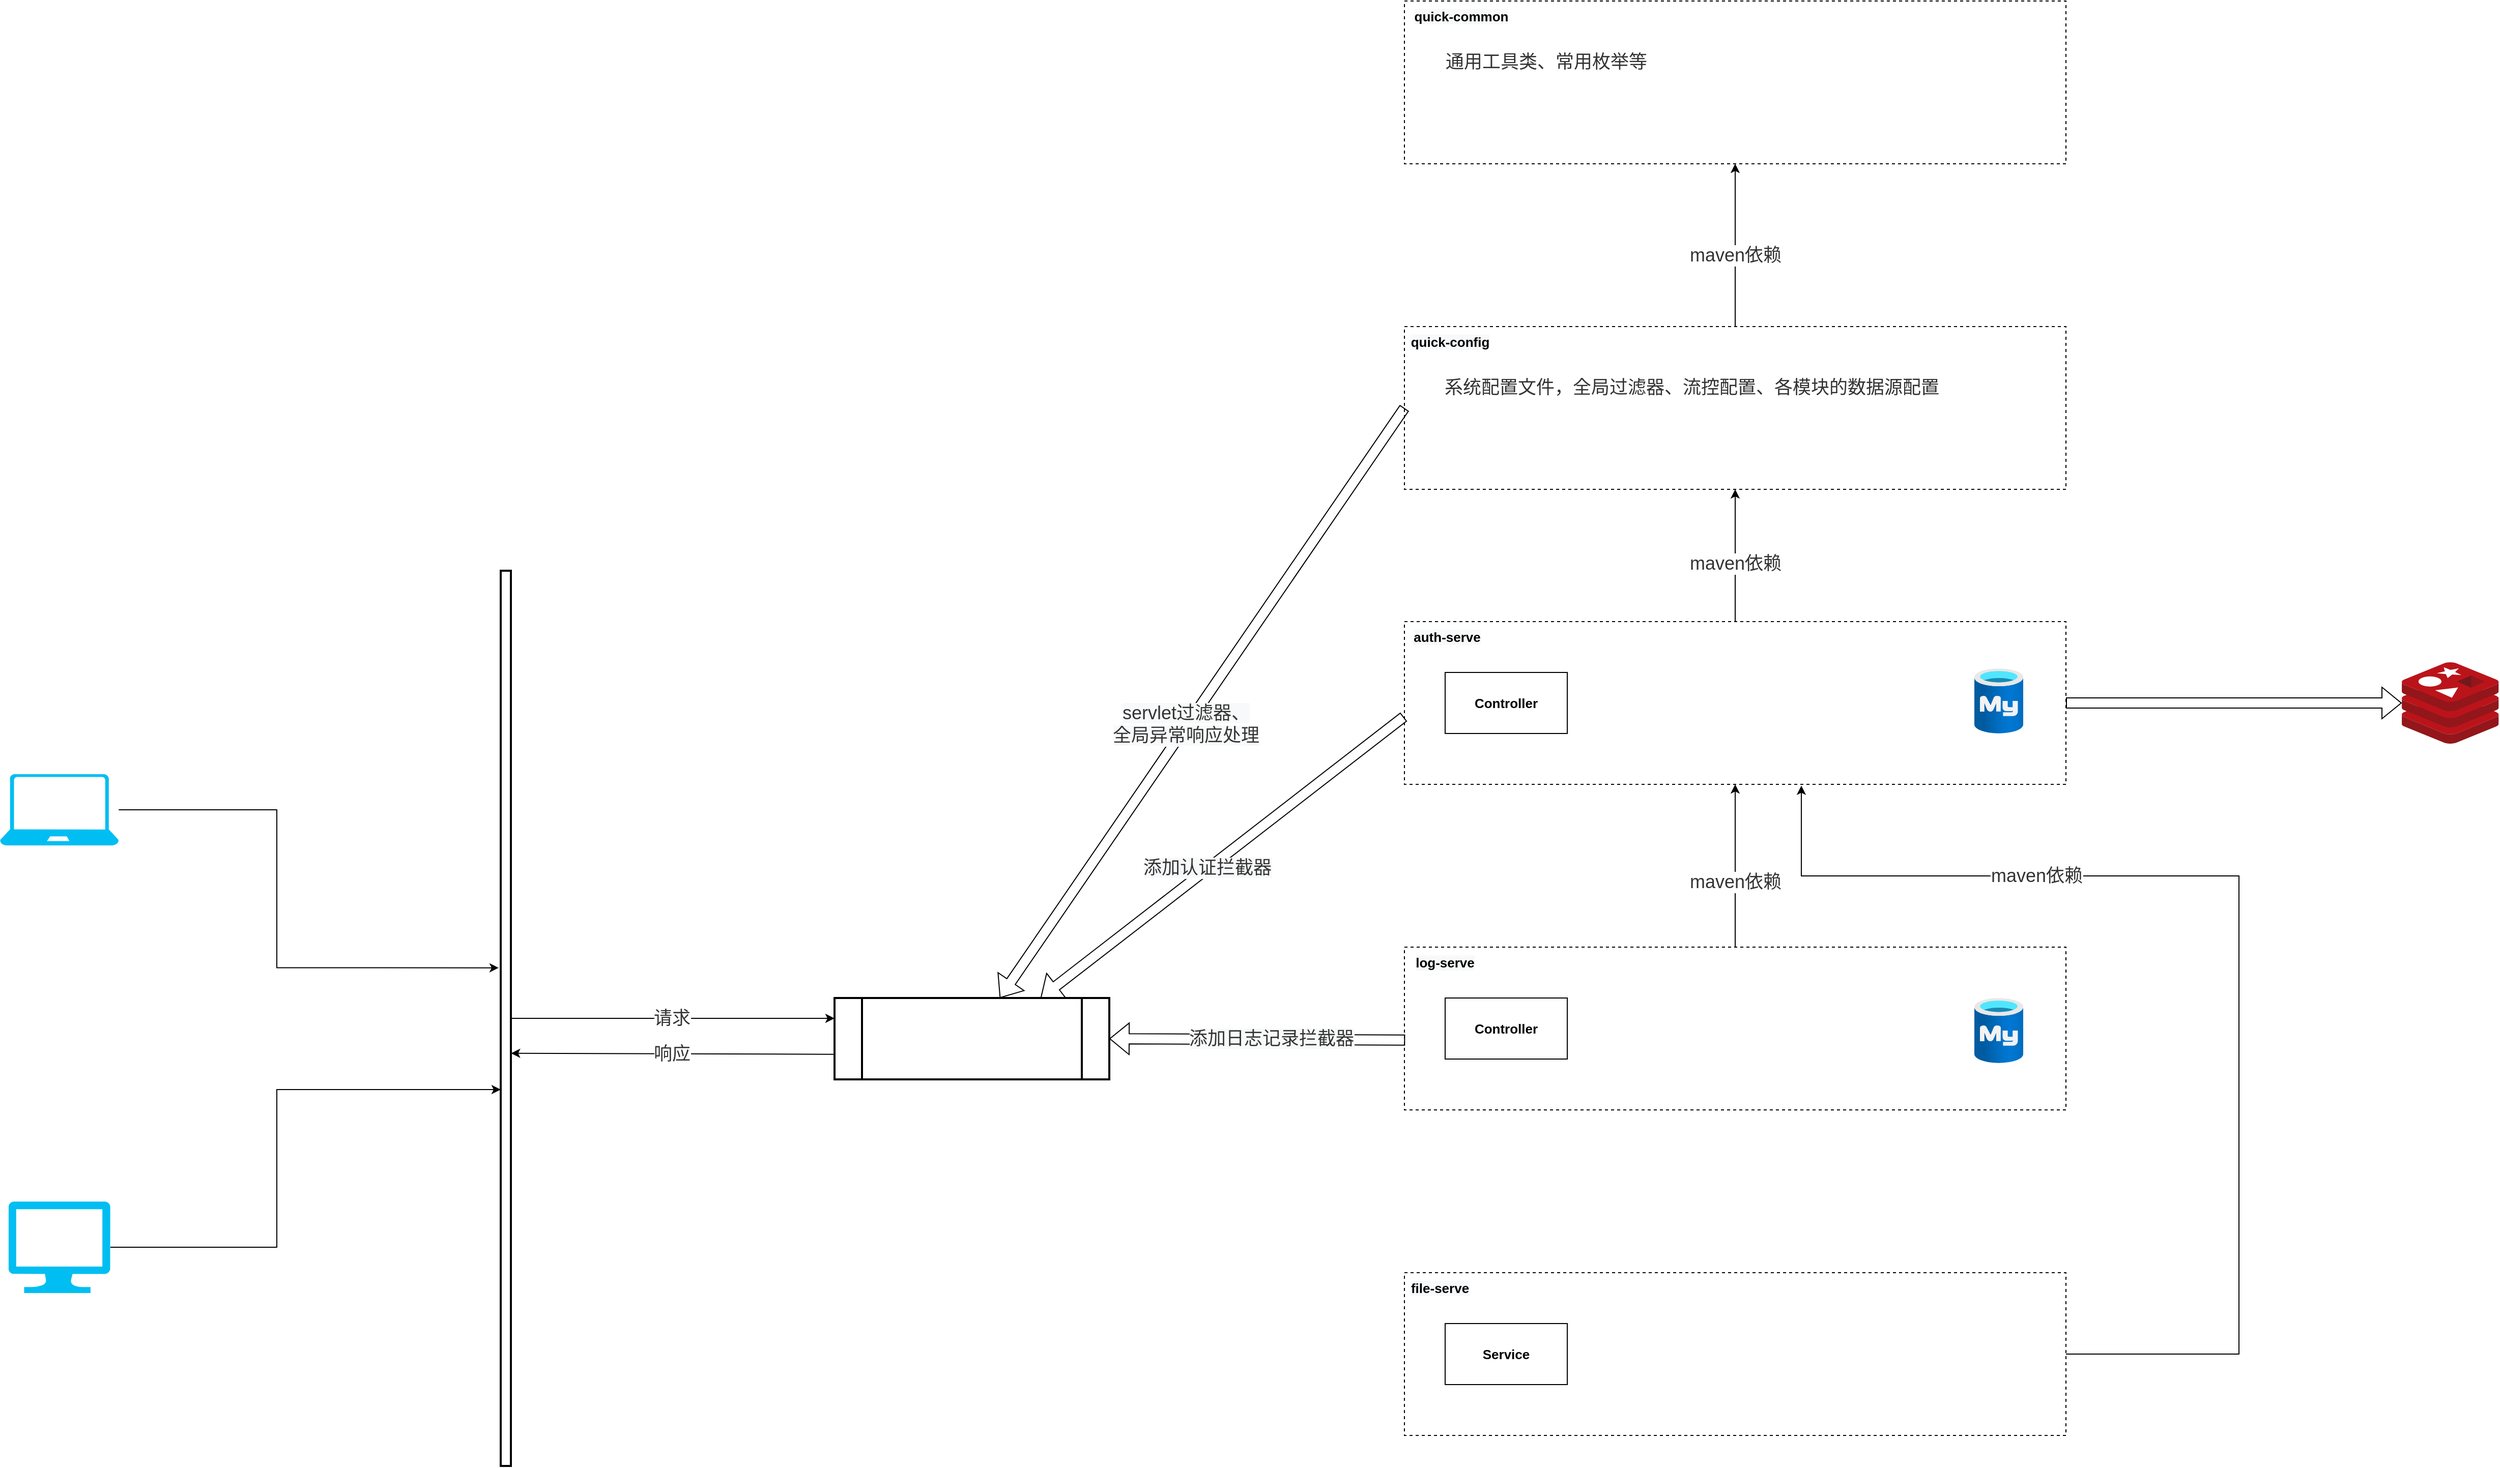 <mxfile version="16.5.6" type="device"><diagram id="q68cE_kDsNuOt6YQvuGa" name="Page-1"><mxGraphModel dx="3987" dy="2887" grid="1" gridSize="10" guides="1" tooltips="1" connect="1" arrows="1" fold="1" page="1" pageScale="1" pageWidth="827" pageHeight="1169" math="0" shadow="0"><root><mxCell id="0"/><mxCell id="1" parent="0"/><mxCell id="Els1du8mag7kVGSxp3o6-81" style="edgeStyle=orthogonalEdgeStyle;rounded=0;orthogonalLoop=1;jettySize=auto;html=1;entryX=0.5;entryY=1;entryDx=0;entryDy=0;fontSize=18;fontColor=#333333;" edge="1" parent="1" source="Els1du8mag7kVGSxp3o6-17" target="Els1du8mag7kVGSxp3o6-68"><mxGeometry relative="1" as="geometry"/></mxCell><mxCell id="Els1du8mag7kVGSxp3o6-87" value="maven依赖" style="edgeLabel;html=1;align=center;verticalAlign=middle;resizable=0;points=[];fontSize=18;fontColor=#333333;" vertex="1" connectable="0" parent="Els1du8mag7kVGSxp3o6-81"><mxGeometry x="-0.119" relative="1" as="geometry"><mxPoint as="offset"/></mxGeometry></mxCell><mxCell id="Els1du8mag7kVGSxp3o6-17" value="" style="rounded=0;whiteSpace=wrap;html=1;labelBackgroundColor=none;fontColor=#333333;gradientColor=none;dashed=1;fillColor=none;" vertex="1" parent="1"><mxGeometry x="640" y="40" width="650" height="160" as="geometry"/></mxCell><mxCell id="Els1du8mag7kVGSxp3o6-19" value="Controller" style="rounded=0;whiteSpace=wrap;html=1;fontSize=13;fontStyle=1" vertex="1" parent="1"><mxGeometry x="680" y="90" width="120" height="60" as="geometry"/></mxCell><mxCell id="Els1du8mag7kVGSxp3o6-21" value="&lt;span style=&quot;color: rgb(0, 0, 0); font-family: helvetica; font-size: 13px; font-style: normal; letter-spacing: normal; text-align: center; text-indent: 0px; text-transform: none; word-spacing: 0px; background-color: rgb(248, 249, 250); display: inline; float: none;&quot;&gt;auth-serve&lt;/span&gt;&lt;br style=&quot;font-size: 13px;&quot;&gt;" style="text;html=1;strokeColor=none;fillColor=none;align=center;verticalAlign=middle;whiteSpace=wrap;rounded=0;dashed=1;labelBackgroundColor=none;fontColor=#333333;fontSize=13;fontStyle=1" vertex="1" parent="1"><mxGeometry x="644" y="40" width="76" height="30" as="geometry"/></mxCell><mxCell id="Els1du8mag7kVGSxp3o6-82" style="edgeStyle=orthogonalEdgeStyle;rounded=0;orthogonalLoop=1;jettySize=auto;html=1;entryX=0.5;entryY=1;entryDx=0;entryDy=0;fontSize=18;fontColor=#333333;" edge="1" parent="1" source="Els1du8mag7kVGSxp3o6-30" target="Els1du8mag7kVGSxp3o6-17"><mxGeometry relative="1" as="geometry"/></mxCell><mxCell id="Els1du8mag7kVGSxp3o6-88" value="maven依赖" style="edgeLabel;html=1;align=center;verticalAlign=middle;resizable=0;points=[];fontSize=18;fontColor=#333333;" vertex="1" connectable="0" parent="Els1du8mag7kVGSxp3o6-82"><mxGeometry x="-0.191" relative="1" as="geometry"><mxPoint as="offset"/></mxGeometry></mxCell><mxCell id="Els1du8mag7kVGSxp3o6-30" value="" style="rounded=0;whiteSpace=wrap;html=1;labelBackgroundColor=none;fontColor=#333333;gradientColor=none;dashed=1;fillColor=none;" vertex="1" parent="1"><mxGeometry x="640" y="360" width="650" height="160" as="geometry"/></mxCell><mxCell id="Els1du8mag7kVGSxp3o6-31" value="Controller" style="rounded=0;whiteSpace=wrap;html=1;fontSize=13;fontStyle=1" vertex="1" parent="1"><mxGeometry x="680" y="410" width="120" height="60" as="geometry"/></mxCell><mxCell id="Els1du8mag7kVGSxp3o6-33" value="&lt;span style=&quot;color: rgb(0, 0, 0); font-family: helvetica; font-size: 13px; font-style: normal; letter-spacing: normal; text-align: center; text-indent: 0px; text-transform: none; word-spacing: 0px; background-color: rgb(248, 249, 250); display: inline; float: none;&quot;&gt;log-serve&lt;/span&gt;" style="text;html=1;strokeColor=none;fillColor=none;align=center;verticalAlign=middle;whiteSpace=wrap;rounded=0;dashed=1;labelBackgroundColor=none;fontColor=#333333;fontSize=13;fontStyle=1" vertex="1" parent="1"><mxGeometry x="640" y="360" width="80" height="30" as="geometry"/></mxCell><mxCell id="Els1du8mag7kVGSxp3o6-83" style="edgeStyle=orthogonalEdgeStyle;rounded=0;orthogonalLoop=1;jettySize=auto;html=1;entryX=0.6;entryY=1.008;entryDx=0;entryDy=0;entryPerimeter=0;fontSize=18;fontColor=#333333;exitX=1;exitY=0.5;exitDx=0;exitDy=0;" edge="1" parent="1" source="Els1du8mag7kVGSxp3o6-34" target="Els1du8mag7kVGSxp3o6-17"><mxGeometry relative="1" as="geometry"><Array as="points"><mxPoint x="1460" y="760"/><mxPoint x="1460" y="290"/><mxPoint x="1030" y="290"/></Array></mxGeometry></mxCell><mxCell id="Els1du8mag7kVGSxp3o6-89" value="maven依赖" style="edgeLabel;html=1;align=center;verticalAlign=middle;resizable=0;points=[];fontSize=18;fontColor=#333333;" vertex="1" connectable="0" parent="Els1du8mag7kVGSxp3o6-83"><mxGeometry x="0.527" y="2" relative="1" as="geometry"><mxPoint x="45" y="-2" as="offset"/></mxGeometry></mxCell><mxCell id="Els1du8mag7kVGSxp3o6-34" value="" style="rounded=0;whiteSpace=wrap;html=1;labelBackgroundColor=none;fontColor=#333333;gradientColor=none;dashed=1;fillColor=none;" vertex="1" parent="1"><mxGeometry x="640" y="680" width="650" height="160" as="geometry"/></mxCell><mxCell id="Els1du8mag7kVGSxp3o6-35" value="Service" style="rounded=0;whiteSpace=wrap;html=1;fontSize=13;fontStyle=1" vertex="1" parent="1"><mxGeometry x="680" y="730" width="120" height="60" as="geometry"/></mxCell><mxCell id="Els1du8mag7kVGSxp3o6-37" value="&lt;span style=&quot;color: rgb(0, 0, 0); font-family: helvetica; font-size: 13px; font-style: normal; letter-spacing: normal; text-align: center; text-indent: 0px; text-transform: none; word-spacing: 0px; background-color: rgb(248, 249, 250); display: inline; float: none;&quot;&gt;file-serve&lt;/span&gt;&lt;br style=&quot;font-size: 13px;&quot;&gt;" style="text;html=1;strokeColor=none;fillColor=none;align=center;verticalAlign=middle;whiteSpace=wrap;rounded=0;dashed=1;labelBackgroundColor=none;fontColor=#333333;fontSize=13;fontStyle=1" vertex="1" parent="1"><mxGeometry x="640" y="680" width="70" height="30" as="geometry"/></mxCell><mxCell id="Els1du8mag7kVGSxp3o6-40" value="" style="rounded=0;whiteSpace=wrap;html=1;labelBackgroundColor=none;fontColor=#333333;fillColor=none;gradientColor=none;strokeWidth=2;" vertex="1" parent="1"><mxGeometry x="-248" y="-10" width="10" height="880" as="geometry"/></mxCell><mxCell id="Els1du8mag7kVGSxp3o6-48" style="edgeStyle=orthogonalEdgeStyle;rounded=0;orthogonalLoop=1;jettySize=auto;html=1;entryX=-0.2;entryY=0.364;entryDx=0;entryDy=0;fontColor=#333333;entryPerimeter=0;" edge="1" parent="1" source="Els1du8mag7kVGSxp3o6-45"><mxGeometry relative="1" as="geometry"><mxPoint x="-250" y="380.32" as="targetPoint"/><Array as="points"><mxPoint x="-468" y="225"/><mxPoint x="-468" y="380"/></Array></mxGeometry></mxCell><mxCell id="Els1du8mag7kVGSxp3o6-45" value="" style="verticalLabelPosition=bottom;html=1;verticalAlign=top;align=center;strokeColor=none;fillColor=#00BEF2;shape=mxgraph.azure.laptop;pointerEvents=1;labelBackgroundColor=none;fontColor=#333333;" vertex="1" parent="1"><mxGeometry x="-740" y="190" width="116.67" height="70" as="geometry"/></mxCell><mxCell id="Els1du8mag7kVGSxp3o6-49" style="edgeStyle=orthogonalEdgeStyle;rounded=0;orthogonalLoop=1;jettySize=auto;html=1;fontColor=#333333;" edge="1" parent="1" source="Els1du8mag7kVGSxp3o6-46"><mxGeometry relative="1" as="geometry"><mxPoint x="-248" y="500.0" as="targetPoint"/><Array as="points"><mxPoint x="-468" y="655"/><mxPoint x="-468" y="500"/></Array></mxGeometry></mxCell><mxCell id="Els1du8mag7kVGSxp3o6-46" value="" style="verticalLabelPosition=bottom;html=1;verticalAlign=top;align=center;strokeColor=none;fillColor=#00BEF2;shape=mxgraph.azure.computer;pointerEvents=1;labelBackgroundColor=none;fontColor=#333333;" vertex="1" parent="1"><mxGeometry x="-731.67" y="610" width="100" height="90" as="geometry"/></mxCell><mxCell id="Els1du8mag7kVGSxp3o6-51" value="" style="sketch=0;aspect=fixed;html=1;points=[];align=center;image;fontSize=12;image=img/lib/mscae/Cache_Redis_Product.svg;labelBackgroundColor=none;fontColor=#333333;strokeWidth=2;fillColor=none;gradientColor=none;" vertex="1" parent="1"><mxGeometry x="1620" y="80" width="95.24" height="80" as="geometry"/></mxCell><mxCell id="Els1du8mag7kVGSxp3o6-52" value="" style="aspect=fixed;html=1;points=[];align=center;image;fontSize=12;image=img/lib/azure2/databases/Azure_Database_MySQL_Server.svg;labelBackgroundColor=none;fontColor=#333333;strokeWidth=2;fillColor=none;gradientColor=none;" vertex="1" parent="1"><mxGeometry x="1200" y="86" width="48" height="64" as="geometry"/></mxCell><mxCell id="Els1du8mag7kVGSxp3o6-53" value="" style="aspect=fixed;html=1;points=[];align=center;image;fontSize=12;image=img/lib/azure2/databases/Azure_Database_MySQL_Server.svg;labelBackgroundColor=none;fontColor=#333333;strokeWidth=2;fillColor=none;gradientColor=none;" vertex="1" parent="1"><mxGeometry x="1200" y="410" width="48" height="64" as="geometry"/></mxCell><mxCell id="Els1du8mag7kVGSxp3o6-54" value="" style="endArrow=classic;html=1;rounded=0;fontColor=#333333;exitX=1;exitY=0.5;exitDx=0;exitDy=0;shape=flexArrow;" edge="1" parent="1" source="Els1du8mag7kVGSxp3o6-17" target="Els1du8mag7kVGSxp3o6-51"><mxGeometry width="50" height="50" relative="1" as="geometry"><mxPoint x="1330" y="210" as="sourcePoint"/><mxPoint x="1380" y="160" as="targetPoint"/></mxGeometry></mxCell><mxCell id="Els1du8mag7kVGSxp3o6-55" value="" style="shape=process;whiteSpace=wrap;html=1;backgroundOutline=1;labelBackgroundColor=none;fontSize=13;fontColor=#333333;strokeWidth=2;fillColor=none;gradientColor=none;" vertex="1" parent="1"><mxGeometry x="80" y="410" width="270" height="80" as="geometry"/></mxCell><mxCell id="Els1du8mag7kVGSxp3o6-56" value="" style="shape=flexArrow;endArrow=classic;html=1;rounded=0;fontSize=13;fontColor=#333333;exitX=-0.001;exitY=0.585;exitDx=0;exitDy=0;exitPerimeter=0;entryX=0.75;entryY=0;entryDx=0;entryDy=0;" edge="1" parent="1" source="Els1du8mag7kVGSxp3o6-17" target="Els1du8mag7kVGSxp3o6-55"><mxGeometry width="50" height="50" relative="1" as="geometry"><mxPoint x="510" y="340" as="sourcePoint"/><mxPoint x="560" y="290" as="targetPoint"/></mxGeometry></mxCell><mxCell id="Els1du8mag7kVGSxp3o6-91" value="&lt;span style=&quot;background-color: rgb(248 , 249 , 250)&quot;&gt;添加认证拦截器&lt;/span&gt;" style="edgeLabel;html=1;align=center;verticalAlign=middle;resizable=0;points=[];fontSize=18;fontColor=#333333;" vertex="1" connectable="0" parent="Els1du8mag7kVGSxp3o6-56"><mxGeometry x="0.075" y="-1" relative="1" as="geometry"><mxPoint x="-1" as="offset"/></mxGeometry></mxCell><mxCell id="Els1du8mag7kVGSxp3o6-58" value="" style="shape=flexArrow;endArrow=classic;html=1;rounded=0;fontSize=13;fontColor=#333333;exitX=0.001;exitY=0.571;exitDx=0;exitDy=0;exitPerimeter=0;entryX=1;entryY=0.5;entryDx=0;entryDy=0;" edge="1" parent="1" source="Els1du8mag7kVGSxp3o6-30" target="Els1du8mag7kVGSxp3o6-55"><mxGeometry width="50" height="50" relative="1" as="geometry"><mxPoint x="669.35" y="253.6" as="sourcePoint"/><mxPoint x="420" y="490" as="targetPoint"/></mxGeometry></mxCell><mxCell id="Els1du8mag7kVGSxp3o6-92" value="&lt;span style=&quot;background-color: rgb(248 , 249 , 250)&quot;&gt;添加日志记录拦截器&lt;/span&gt;" style="edgeLabel;html=1;align=center;verticalAlign=middle;resizable=0;points=[];fontSize=18;fontColor=#333333;" vertex="1" connectable="0" parent="Els1du8mag7kVGSxp3o6-58"><mxGeometry x="-0.095" y="2" relative="1" as="geometry"><mxPoint y="-3" as="offset"/></mxGeometry></mxCell><mxCell id="Els1du8mag7kVGSxp3o6-80" style="edgeStyle=orthogonalEdgeStyle;rounded=0;orthogonalLoop=1;jettySize=auto;html=1;fontSize=18;fontColor=#333333;" edge="1" parent="1" source="Els1du8mag7kVGSxp3o6-68" target="Els1du8mag7kVGSxp3o6-74"><mxGeometry relative="1" as="geometry"/></mxCell><mxCell id="Els1du8mag7kVGSxp3o6-86" value="maven依赖" style="edgeLabel;html=1;align=center;verticalAlign=middle;resizable=0;points=[];fontSize=18;fontColor=#333333;" vertex="1" connectable="0" parent="Els1du8mag7kVGSxp3o6-80"><mxGeometry x="-0.204" y="-8" relative="1" as="geometry"><mxPoint x="-8" y="-7" as="offset"/></mxGeometry></mxCell><mxCell id="Els1du8mag7kVGSxp3o6-68" value="" style="rounded=0;whiteSpace=wrap;html=1;labelBackgroundColor=none;fontColor=#333333;gradientColor=none;dashed=1;fillColor=none;" vertex="1" parent="1"><mxGeometry x="640" y="-250" width="650" height="160" as="geometry"/></mxCell><mxCell id="Els1du8mag7kVGSxp3o6-70" value="&lt;span style=&quot;color: rgb(0 , 0 , 0) ; font-family: &amp;#34;helvetica&amp;#34; ; font-size: 13px ; font-style: normal ; letter-spacing: normal ; text-align: center ; text-indent: 0px ; text-transform: none ; word-spacing: 0px ; background-color: rgb(248 , 249 , 250) ; display: inline ; float: none&quot;&gt;quick-config&lt;/span&gt;" style="text;html=1;strokeColor=none;fillColor=none;align=center;verticalAlign=middle;whiteSpace=wrap;rounded=0;dashed=1;labelBackgroundColor=none;fontColor=#333333;fontSize=13;fontStyle=1" vertex="1" parent="1"><mxGeometry x="640" y="-250" width="90" height="30" as="geometry"/></mxCell><mxCell id="Els1du8mag7kVGSxp3o6-74" value="" style="rounded=0;whiteSpace=wrap;html=1;labelBackgroundColor=none;fontColor=#333333;gradientColor=none;dashed=1;fillColor=none;" vertex="1" parent="1"><mxGeometry x="640" y="-570" width="650" height="160" as="geometry"/></mxCell><mxCell id="Els1du8mag7kVGSxp3o6-76" value="&lt;span style=&quot;color: rgb(0 , 0 , 0) ; font-family: &amp;#34;helvetica&amp;#34; ; font-size: 13px ; font-style: normal ; letter-spacing: normal ; text-align: center ; text-indent: 0px ; text-transform: none ; word-spacing: 0px ; background-color: rgb(248 , 249 , 250) ; display: inline ; float: none&quot;&gt;quick-common&lt;/span&gt;" style="text;html=1;strokeColor=none;fillColor=none;align=center;verticalAlign=middle;whiteSpace=wrap;rounded=0;dashed=1;labelBackgroundColor=none;fontColor=#333333;fontSize=13;fontStyle=1" vertex="1" parent="1"><mxGeometry x="643" y="-570" width="106" height="30" as="geometry"/></mxCell><mxCell id="Els1du8mag7kVGSxp3o6-84" value="系统配置文件，全局过滤器、流控配置、各模块的数据源配置" style="text;html=1;strokeColor=none;fillColor=none;align=center;verticalAlign=middle;whiteSpace=wrap;rounded=0;labelBackgroundColor=none;fontSize=18;fontColor=#333333;" vertex="1" parent="1"><mxGeometry x="665" y="-200" width="515" height="20" as="geometry"/></mxCell><mxCell id="Els1du8mag7kVGSxp3o6-85" value="通用工具类、常用枚举等" style="text;html=1;strokeColor=none;fillColor=none;align=center;verticalAlign=middle;whiteSpace=wrap;rounded=0;labelBackgroundColor=none;fontSize=18;fontColor=#333333;" vertex="1" parent="1"><mxGeometry x="667" y="-520" width="225" height="20" as="geometry"/></mxCell><mxCell id="Els1du8mag7kVGSxp3o6-96" value="" style="endArrow=classic;html=1;rounded=0;fontSize=18;fontColor=#333333;entryX=0;entryY=0.25;entryDx=0;entryDy=0;exitX=1;exitY=0.5;exitDx=0;exitDy=0;" edge="1" parent="1" source="Els1du8mag7kVGSxp3o6-40" target="Els1du8mag7kVGSxp3o6-55"><mxGeometry width="50" height="50" relative="1" as="geometry"><mxPoint x="-200" y="420" as="sourcePoint"/><mxPoint x="-150" y="370" as="targetPoint"/></mxGeometry></mxCell><mxCell id="Els1du8mag7kVGSxp3o6-98" value="请求" style="edgeLabel;html=1;align=center;verticalAlign=middle;resizable=0;points=[];fontSize=18;fontColor=#333333;" vertex="1" connectable="0" parent="Els1du8mag7kVGSxp3o6-96"><mxGeometry x="-0.181" y="1" relative="1" as="geometry"><mxPoint x="28" y="1" as="offset"/></mxGeometry></mxCell><mxCell id="Els1du8mag7kVGSxp3o6-97" value="" style="endArrow=classic;html=1;rounded=0;fontSize=18;fontColor=#333333;entryX=1.017;entryY=0.539;entryDx=0;entryDy=0;entryPerimeter=0;exitX=-0.004;exitY=0.692;exitDx=0;exitDy=0;exitPerimeter=0;" edge="1" parent="1" source="Els1du8mag7kVGSxp3o6-55" target="Els1du8mag7kVGSxp3o6-40"><mxGeometry width="50" height="50" relative="1" as="geometry"><mxPoint x="-120" y="570" as="sourcePoint"/><mxPoint x="-70" y="520" as="targetPoint"/></mxGeometry></mxCell><mxCell id="Els1du8mag7kVGSxp3o6-99" value="响应" style="edgeLabel;html=1;align=center;verticalAlign=middle;resizable=0;points=[];fontSize=18;fontColor=#333333;" vertex="1" connectable="0" parent="Els1du8mag7kVGSxp3o6-97"><mxGeometry x="0.258" relative="1" as="geometry"><mxPoint x="40" as="offset"/></mxGeometry></mxCell><mxCell id="Els1du8mag7kVGSxp3o6-100" value="" style="shape=flexArrow;endArrow=classic;html=1;rounded=0;fontSize=13;fontColor=#333333;exitX=0;exitY=0.5;exitDx=0;exitDy=0;" edge="1" parent="1" source="Els1du8mag7kVGSxp3o6-68" target="Els1du8mag7kVGSxp3o6-55"><mxGeometry width="50" height="50" relative="1" as="geometry"><mxPoint x="566.85" y="-10.0" as="sourcePoint"/><mxPoint x="210" y="266.4" as="targetPoint"/></mxGeometry></mxCell><mxCell id="Els1du8mag7kVGSxp3o6-101" value="&lt;span style=&quot;background-color: rgb(248 , 249 , 250)&quot;&gt;servlet过滤器、&lt;br&gt;全局异常响应处理&lt;br&gt;&lt;/span&gt;" style="edgeLabel;html=1;align=center;verticalAlign=middle;resizable=0;points=[];fontSize=18;fontColor=#333333;" vertex="1" connectable="0" parent="Els1du8mag7kVGSxp3o6-100"><mxGeometry x="0.075" y="-1" relative="1" as="geometry"><mxPoint x="-1" as="offset"/></mxGeometry></mxCell></root></mxGraphModel></diagram></mxfile>